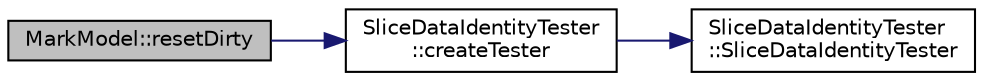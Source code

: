 digraph "MarkModel::resetDirty"
{
  edge [fontname="Helvetica",fontsize="10",labelfontname="Helvetica",labelfontsize="10"];
  node [fontname="Helvetica",fontsize="10",shape=record];
  rankdir="LR";
  Node230 [label="MarkModel::resetDirty",height=0.2,width=0.4,color="black", fillcolor="grey75", style="filled", fontcolor="black"];
  Node230 -> Node231 [color="midnightblue",fontsize="10",style="solid",fontname="Helvetica"];
  Node231 [label="SliceDataIdentityTester\l::createTester",height=0.2,width=0.4,color="black", fillcolor="white", style="filled",URL="$class_slice_data_identity_tester.html#a2e92327a56bbadfded56758a615361f7"];
  Node231 -> Node232 [color="midnightblue",fontsize="10",style="solid",fontname="Helvetica"];
  Node232 [label="SliceDataIdentityTester\l::SliceDataIdentityTester",height=0.2,width=0.4,color="black", fillcolor="white", style="filled",URL="$class_slice_data_identity_tester.html#adde8293ad13b57d9d4aeb55f7afd1c65"];
}
